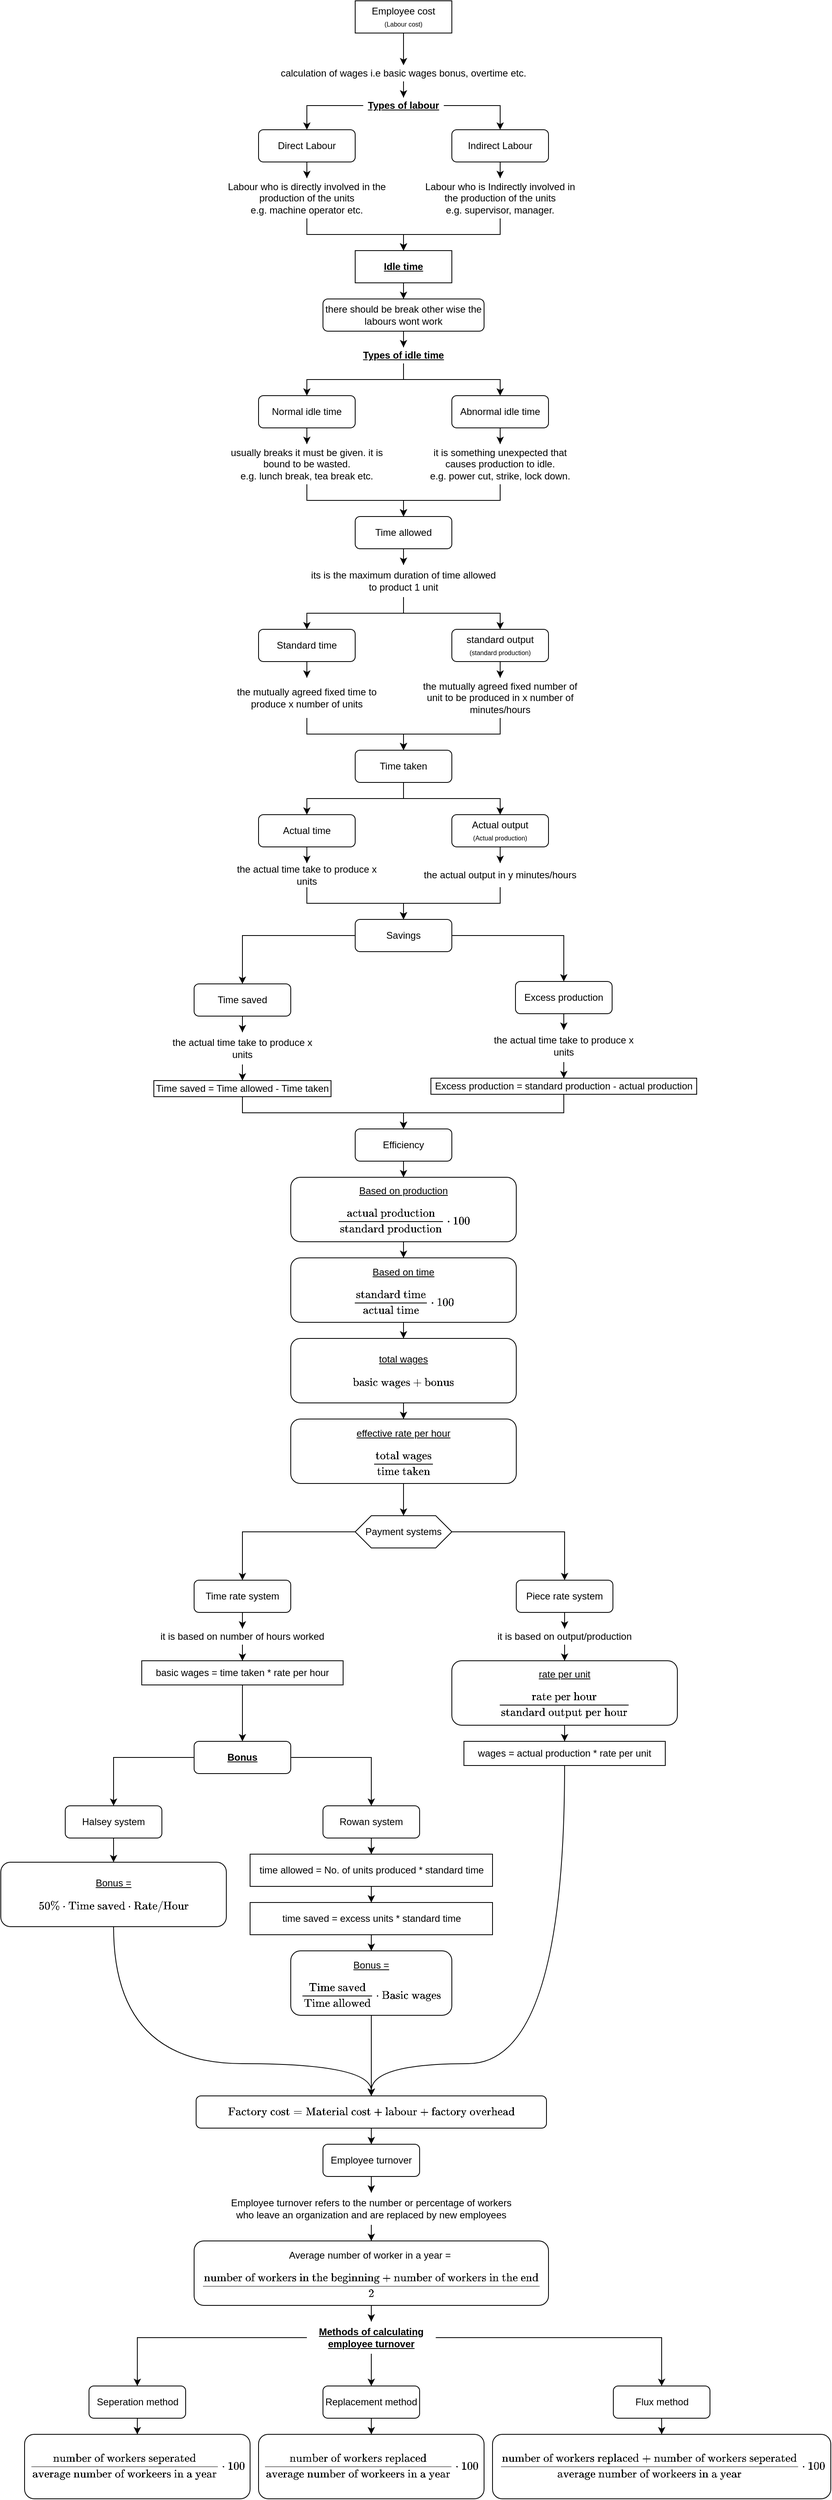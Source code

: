 <mxfile version="14.4.8" type="github">
  <diagram id="CyPvhByOn69fHsdpHqbr" name="Page-1">
    <mxGraphModel dx="2106" dy="627" grid="1" gridSize="10" guides="1" tooltips="1" connect="1" arrows="1" fold="1" page="1" pageScale="1" pageWidth="850" pageHeight="1100" math="1" shadow="0">
      <root>
        <mxCell id="0" />
        <mxCell id="1" parent="0" />
        <mxCell id="h90uzLbG_IrZYUISlAX0-3" style="edgeStyle=orthogonalEdgeStyle;rounded=0;orthogonalLoop=1;jettySize=auto;html=1;" parent="1" source="h90uzLbG_IrZYUISlAX0-1" target="h90uzLbG_IrZYUISlAX0-2" edge="1">
          <mxGeometry relative="1" as="geometry" />
        </mxCell>
        <mxCell id="h90uzLbG_IrZYUISlAX0-1" value="&lt;div&gt;Employee cost&lt;/div&gt;&lt;font style=&quot;font-size: 8px&quot;&gt;(Labour cost)&lt;/font&gt;" style="rounded=0;whiteSpace=wrap;html=1;" parent="1" vertex="1">
          <mxGeometry x="360" width="120" height="40" as="geometry" />
        </mxCell>
        <mxCell id="h90uzLbG_IrZYUISlAX0-8" style="edgeStyle=orthogonalEdgeStyle;rounded=0;orthogonalLoop=1;jettySize=auto;html=1;" parent="1" source="h90uzLbG_IrZYUISlAX0-2" target="h90uzLbG_IrZYUISlAX0-5" edge="1">
          <mxGeometry relative="1" as="geometry" />
        </mxCell>
        <mxCell id="h90uzLbG_IrZYUISlAX0-2" value="calculation of wages i.e basic wages bonus, overtime etc." style="text;html=1;strokeColor=none;fillColor=none;align=center;verticalAlign=middle;whiteSpace=wrap;rounded=0;" parent="1" vertex="1">
          <mxGeometry x="240" y="80" width="360" height="20" as="geometry" />
        </mxCell>
        <mxCell id="h90uzLbG_IrZYUISlAX0-11" style="edgeStyle=orthogonalEdgeStyle;rounded=0;orthogonalLoop=1;jettySize=auto;html=1;" parent="1" source="h90uzLbG_IrZYUISlAX0-5" target="h90uzLbG_IrZYUISlAX0-9" edge="1">
          <mxGeometry relative="1" as="geometry" />
        </mxCell>
        <mxCell id="h90uzLbG_IrZYUISlAX0-12" style="edgeStyle=orthogonalEdgeStyle;rounded=0;orthogonalLoop=1;jettySize=auto;html=1;" parent="1" source="h90uzLbG_IrZYUISlAX0-5" target="h90uzLbG_IrZYUISlAX0-10" edge="1">
          <mxGeometry relative="1" as="geometry" />
        </mxCell>
        <mxCell id="h90uzLbG_IrZYUISlAX0-5" value="&lt;u&gt;&lt;b&gt;Types of labour&lt;/b&gt;&lt;/u&gt;" style="text;html=1;strokeColor=none;fillColor=none;align=center;verticalAlign=middle;whiteSpace=wrap;rounded=0;" parent="1" vertex="1">
          <mxGeometry x="370" y="120" width="100" height="20" as="geometry" />
        </mxCell>
        <mxCell id="h90uzLbG_IrZYUISlAX0-15" style="edgeStyle=orthogonalEdgeStyle;rounded=0;orthogonalLoop=1;jettySize=auto;html=1;" parent="1" source="h90uzLbG_IrZYUISlAX0-9" target="h90uzLbG_IrZYUISlAX0-13" edge="1">
          <mxGeometry relative="1" as="geometry">
            <mxPoint x="300" y="220" as="targetPoint" />
          </mxGeometry>
        </mxCell>
        <mxCell id="h90uzLbG_IrZYUISlAX0-9" value="Direct Labour" style="rounded=1;whiteSpace=wrap;html=1;" parent="1" vertex="1">
          <mxGeometry x="240" y="160" width="120" height="40" as="geometry" />
        </mxCell>
        <mxCell id="h90uzLbG_IrZYUISlAX0-16" style="edgeStyle=orthogonalEdgeStyle;rounded=0;orthogonalLoop=1;jettySize=auto;html=1;" parent="1" source="h90uzLbG_IrZYUISlAX0-10" target="h90uzLbG_IrZYUISlAX0-14" edge="1">
          <mxGeometry relative="1" as="geometry" />
        </mxCell>
        <mxCell id="h90uzLbG_IrZYUISlAX0-10" value="Indirect Labour" style="rounded=1;whiteSpace=wrap;html=1;" parent="1" vertex="1">
          <mxGeometry x="480" y="160" width="120" height="40" as="geometry" />
        </mxCell>
        <mxCell id="h90uzLbG_IrZYUISlAX0-65" style="edgeStyle=orthogonalEdgeStyle;rounded=0;orthogonalLoop=1;jettySize=auto;html=1;" parent="1" source="h90uzLbG_IrZYUISlAX0-13" target="h90uzLbG_IrZYUISlAX0-17" edge="1">
          <mxGeometry relative="1" as="geometry" />
        </mxCell>
        <mxCell id="h90uzLbG_IrZYUISlAX0-13" value="&lt;div&gt;Labour who is directly involved in the production of the units&lt;/div&gt;e.g. machine operator etc." style="text;html=1;strokeColor=none;fillColor=none;align=center;verticalAlign=middle;whiteSpace=wrap;rounded=0;" parent="1" vertex="1">
          <mxGeometry x="200" y="220" width="200" height="50" as="geometry" />
        </mxCell>
        <mxCell id="h90uzLbG_IrZYUISlAX0-64" style="edgeStyle=orthogonalEdgeStyle;rounded=0;orthogonalLoop=1;jettySize=auto;html=1;" parent="1" source="h90uzLbG_IrZYUISlAX0-14" target="h90uzLbG_IrZYUISlAX0-17" edge="1">
          <mxGeometry relative="1" as="geometry" />
        </mxCell>
        <mxCell id="h90uzLbG_IrZYUISlAX0-14" value="Labour who is Indirectly involved in the production of the units&lt;br&gt;e.g. supervisor, manager." style="text;html=1;strokeColor=none;fillColor=none;align=center;verticalAlign=middle;whiteSpace=wrap;rounded=0;" parent="1" vertex="1">
          <mxGeometry x="440" y="220" width="200" height="50" as="geometry" />
        </mxCell>
        <mxCell id="h90uzLbG_IrZYUISlAX0-22" style="edgeStyle=orthogonalEdgeStyle;rounded=0;orthogonalLoop=1;jettySize=auto;html=1;" parent="1" source="h90uzLbG_IrZYUISlAX0-17" target="h90uzLbG_IrZYUISlAX0-21" edge="1">
          <mxGeometry relative="1" as="geometry" />
        </mxCell>
        <mxCell id="h90uzLbG_IrZYUISlAX0-17" value="&lt;u&gt;&lt;b&gt;Idle time&lt;br&gt;&lt;/b&gt;&lt;/u&gt;" style="rounded=0;whiteSpace=wrap;html=1;fontFamily=Helvetica;fontSize=12;fontColor=#000000;align=center;gradientColor=none;" parent="1" vertex="1">
          <mxGeometry x="360" y="310" width="120" height="40" as="geometry" />
        </mxCell>
        <mxCell id="h90uzLbG_IrZYUISlAX0-24" style="edgeStyle=orthogonalEdgeStyle;rounded=0;orthogonalLoop=1;jettySize=auto;html=1;" parent="1" source="h90uzLbG_IrZYUISlAX0-21" target="h90uzLbG_IrZYUISlAX0-23" edge="1">
          <mxGeometry relative="1" as="geometry" />
        </mxCell>
        <mxCell id="h90uzLbG_IrZYUISlAX0-21" value="there should be break other wise the labours wont work" style="rounded=1;whiteSpace=wrap;html=1;" parent="1" vertex="1">
          <mxGeometry x="320" y="370" width="200" height="40" as="geometry" />
        </mxCell>
        <mxCell id="h90uzLbG_IrZYUISlAX0-27" style="edgeStyle=orthogonalEdgeStyle;rounded=0;orthogonalLoop=1;jettySize=auto;html=1;" parent="1" source="h90uzLbG_IrZYUISlAX0-23" target="h90uzLbG_IrZYUISlAX0-25" edge="1">
          <mxGeometry relative="1" as="geometry" />
        </mxCell>
        <mxCell id="h90uzLbG_IrZYUISlAX0-28" style="edgeStyle=orthogonalEdgeStyle;rounded=0;orthogonalLoop=1;jettySize=auto;html=1;" parent="1" source="h90uzLbG_IrZYUISlAX0-23" target="h90uzLbG_IrZYUISlAX0-26" edge="1">
          <mxGeometry relative="1" as="geometry" />
        </mxCell>
        <mxCell id="h90uzLbG_IrZYUISlAX0-23" value="&lt;u&gt;&lt;b&gt;Types of idle time&lt;br&gt;&lt;/b&gt;&lt;/u&gt;" style="text;html=1;strokeColor=none;fillColor=none;align=center;verticalAlign=middle;whiteSpace=wrap;rounded=0;" parent="1" vertex="1">
          <mxGeometry x="360" y="430" width="120" height="20" as="geometry" />
        </mxCell>
        <mxCell id="h90uzLbG_IrZYUISlAX0-30" style="edgeStyle=orthogonalEdgeStyle;rounded=0;orthogonalLoop=1;jettySize=auto;html=1;" parent="1" source="h90uzLbG_IrZYUISlAX0-25" target="h90uzLbG_IrZYUISlAX0-29" edge="1">
          <mxGeometry relative="1" as="geometry" />
        </mxCell>
        <mxCell id="h90uzLbG_IrZYUISlAX0-25" value="Normal idle time" style="rounded=1;whiteSpace=wrap;html=1;" parent="1" vertex="1">
          <mxGeometry x="240" y="490" width="120" height="40" as="geometry" />
        </mxCell>
        <mxCell id="h90uzLbG_IrZYUISlAX0-32" style="edgeStyle=orthogonalEdgeStyle;rounded=0;orthogonalLoop=1;jettySize=auto;html=1;" parent="1" source="h90uzLbG_IrZYUISlAX0-26" target="h90uzLbG_IrZYUISlAX0-31" edge="1">
          <mxGeometry relative="1" as="geometry" />
        </mxCell>
        <mxCell id="h90uzLbG_IrZYUISlAX0-26" value="Abnormal idle time" style="rounded=1;whiteSpace=wrap;html=1;" parent="1" vertex="1">
          <mxGeometry x="480" y="490" width="120" height="40" as="geometry" />
        </mxCell>
        <mxCell id="h90uzLbG_IrZYUISlAX0-35" style="edgeStyle=orthogonalEdgeStyle;rounded=0;orthogonalLoop=1;jettySize=auto;html=1;" parent="1" source="h90uzLbG_IrZYUISlAX0-29" target="h90uzLbG_IrZYUISlAX0-33" edge="1">
          <mxGeometry relative="1" as="geometry" />
        </mxCell>
        <mxCell id="h90uzLbG_IrZYUISlAX0-29" value="&lt;div&gt;usually breaks it must be given. it is bound to be wasted.&lt;/div&gt;&lt;div&gt;e.g. lunch break, tea break etc.&lt;br&gt;&lt;/div&gt;" style="text;html=1;strokeColor=none;fillColor=none;align=center;verticalAlign=middle;whiteSpace=wrap;rounded=0;" parent="1" vertex="1">
          <mxGeometry x="200" y="550" width="200" height="50" as="geometry" />
        </mxCell>
        <mxCell id="h90uzLbG_IrZYUISlAX0-34" style="edgeStyle=orthogonalEdgeStyle;rounded=0;orthogonalLoop=1;jettySize=auto;html=1;" parent="1" source="h90uzLbG_IrZYUISlAX0-31" target="h90uzLbG_IrZYUISlAX0-33" edge="1">
          <mxGeometry relative="1" as="geometry" />
        </mxCell>
        <mxCell id="h90uzLbG_IrZYUISlAX0-31" value="&lt;div&gt;it is something unexpected that causes production to idle.&lt;/div&gt;&lt;div&gt;e.g. power cut, strike, lock down.&lt;br&gt;&lt;/div&gt;" style="text;html=1;strokeColor=none;fillColor=none;align=center;verticalAlign=middle;whiteSpace=wrap;rounded=0;" parent="1" vertex="1">
          <mxGeometry x="440" y="550" width="200" height="50" as="geometry" />
        </mxCell>
        <mxCell id="h90uzLbG_IrZYUISlAX0-40" style="edgeStyle=orthogonalEdgeStyle;rounded=0;orthogonalLoop=1;jettySize=auto;html=1;" parent="1" source="h90uzLbG_IrZYUISlAX0-33" target="h90uzLbG_IrZYUISlAX0-37" edge="1">
          <mxGeometry relative="1" as="geometry" />
        </mxCell>
        <mxCell id="h90uzLbG_IrZYUISlAX0-33" value="Time allowed" style="rounded=1;whiteSpace=wrap;html=1;" parent="1" vertex="1">
          <mxGeometry x="360" y="640" width="120" height="40" as="geometry" />
        </mxCell>
        <mxCell id="h90uzLbG_IrZYUISlAX0-44" style="edgeStyle=orthogonalEdgeStyle;rounded=0;orthogonalLoop=1;jettySize=auto;html=1;" parent="1" source="h90uzLbG_IrZYUISlAX0-37" target="h90uzLbG_IrZYUISlAX0-42" edge="1">
          <mxGeometry relative="1" as="geometry" />
        </mxCell>
        <mxCell id="h90uzLbG_IrZYUISlAX0-45" style="edgeStyle=orthogonalEdgeStyle;rounded=0;orthogonalLoop=1;jettySize=auto;html=1;" parent="1" source="h90uzLbG_IrZYUISlAX0-37" target="h90uzLbG_IrZYUISlAX0-43" edge="1">
          <mxGeometry relative="1" as="geometry" />
        </mxCell>
        <mxCell id="h90uzLbG_IrZYUISlAX0-37" value="its is the maximum duration of time allowed to product 1 unit" style="text;html=1;strokeColor=none;fillColor=none;align=center;verticalAlign=middle;whiteSpace=wrap;rounded=0;" parent="1" vertex="1">
          <mxGeometry x="300" y="700" width="240" height="40" as="geometry" />
        </mxCell>
        <mxCell id="h90uzLbG_IrZYUISlAX0-47" style="edgeStyle=orthogonalEdgeStyle;rounded=0;orthogonalLoop=1;jettySize=auto;html=1;" parent="1" source="h90uzLbG_IrZYUISlAX0-42" target="h90uzLbG_IrZYUISlAX0-46" edge="1">
          <mxGeometry relative="1" as="geometry" />
        </mxCell>
        <mxCell id="h90uzLbG_IrZYUISlAX0-42" value="Standard time" style="rounded=1;whiteSpace=wrap;html=1;" parent="1" vertex="1">
          <mxGeometry x="240" y="780" width="120" height="40" as="geometry" />
        </mxCell>
        <mxCell id="h90uzLbG_IrZYUISlAX0-49" style="edgeStyle=orthogonalEdgeStyle;rounded=0;orthogonalLoop=1;jettySize=auto;html=1;" parent="1" source="h90uzLbG_IrZYUISlAX0-43" target="h90uzLbG_IrZYUISlAX0-48" edge="1">
          <mxGeometry relative="1" as="geometry" />
        </mxCell>
        <mxCell id="h90uzLbG_IrZYUISlAX0-43" value="&lt;div&gt;standard output&lt;/div&gt;&lt;font style=&quot;font-size: 8px&quot;&gt;(standard production)&lt;/font&gt;" style="rounded=1;whiteSpace=wrap;html=1;" parent="1" vertex="1">
          <mxGeometry x="480" y="780" width="120" height="40" as="geometry" />
        </mxCell>
        <mxCell id="h90uzLbG_IrZYUISlAX0-52" style="edgeStyle=orthogonalEdgeStyle;rounded=0;orthogonalLoop=1;jettySize=auto;html=1;" parent="1" source="h90uzLbG_IrZYUISlAX0-46" target="h90uzLbG_IrZYUISlAX0-50" edge="1">
          <mxGeometry relative="1" as="geometry" />
        </mxCell>
        <mxCell id="h90uzLbG_IrZYUISlAX0-46" value="the mutually agreed fixed time to produce x number of units" style="text;html=1;strokeColor=none;fillColor=none;align=center;verticalAlign=middle;whiteSpace=wrap;rounded=0;" parent="1" vertex="1">
          <mxGeometry x="200" y="840" width="200" height="50" as="geometry" />
        </mxCell>
        <mxCell id="h90uzLbG_IrZYUISlAX0-51" style="edgeStyle=orthogonalEdgeStyle;rounded=0;orthogonalLoop=1;jettySize=auto;html=1;" parent="1" source="h90uzLbG_IrZYUISlAX0-48" target="h90uzLbG_IrZYUISlAX0-50" edge="1">
          <mxGeometry relative="1" as="geometry" />
        </mxCell>
        <mxCell id="h90uzLbG_IrZYUISlAX0-48" value="the mutually agreed fixed number of unit to be produced in x number of minutes/hours" style="text;html=1;strokeColor=none;fillColor=none;align=center;verticalAlign=middle;whiteSpace=wrap;rounded=0;" parent="1" vertex="1">
          <mxGeometry x="440" y="840" width="200" height="50" as="geometry" />
        </mxCell>
        <mxCell id="h90uzLbG_IrZYUISlAX0-56" style="edgeStyle=orthogonalEdgeStyle;rounded=0;orthogonalLoop=1;jettySize=auto;html=1;" parent="1" source="h90uzLbG_IrZYUISlAX0-50" target="h90uzLbG_IrZYUISlAX0-53" edge="1">
          <mxGeometry relative="1" as="geometry" />
        </mxCell>
        <mxCell id="h90uzLbG_IrZYUISlAX0-57" style="edgeStyle=orthogonalEdgeStyle;rounded=0;orthogonalLoop=1;jettySize=auto;html=1;" parent="1" source="h90uzLbG_IrZYUISlAX0-50" target="h90uzLbG_IrZYUISlAX0-54" edge="1">
          <mxGeometry relative="1" as="geometry" />
        </mxCell>
        <mxCell id="h90uzLbG_IrZYUISlAX0-50" value="Time taken" style="rounded=1;whiteSpace=wrap;html=1;" parent="1" vertex="1">
          <mxGeometry x="360" y="930" width="120" height="40" as="geometry" />
        </mxCell>
        <mxCell id="h90uzLbG_IrZYUISlAX0-61" style="edgeStyle=orthogonalEdgeStyle;rounded=0;orthogonalLoop=1;jettySize=auto;html=1;" parent="1" source="h90uzLbG_IrZYUISlAX0-53" target="h90uzLbG_IrZYUISlAX0-60" edge="1">
          <mxGeometry relative="1" as="geometry" />
        </mxCell>
        <mxCell id="h90uzLbG_IrZYUISlAX0-53" value="Actual time" style="rounded=1;whiteSpace=wrap;html=1;" parent="1" vertex="1">
          <mxGeometry x="240" y="1010" width="120" height="40" as="geometry" />
        </mxCell>
        <mxCell id="h90uzLbG_IrZYUISlAX0-63" style="edgeStyle=orthogonalEdgeStyle;rounded=0;orthogonalLoop=1;jettySize=auto;html=1;" parent="1" source="h90uzLbG_IrZYUISlAX0-54" target="h90uzLbG_IrZYUISlAX0-62" edge="1">
          <mxGeometry relative="1" as="geometry" />
        </mxCell>
        <mxCell id="h90uzLbG_IrZYUISlAX0-54" value="&lt;div&gt;Actual output&lt;/div&gt;&lt;font style=&quot;font-size: 8px&quot;&gt;(Actual production)&lt;/font&gt;" style="rounded=1;whiteSpace=wrap;html=1;" parent="1" vertex="1">
          <mxGeometry x="480" y="1010" width="120" height="40" as="geometry" />
        </mxCell>
        <mxCell id="h90uzLbG_IrZYUISlAX0-68" style="edgeStyle=orthogonalEdgeStyle;rounded=0;orthogonalLoop=1;jettySize=auto;html=1;" parent="1" source="h90uzLbG_IrZYUISlAX0-60" target="h90uzLbG_IrZYUISlAX0-66" edge="1">
          <mxGeometry relative="1" as="geometry" />
        </mxCell>
        <mxCell id="h90uzLbG_IrZYUISlAX0-60" value="the actual time take to produce x units" style="text;html=1;strokeColor=none;fillColor=none;align=center;verticalAlign=middle;whiteSpace=wrap;rounded=0;" parent="1" vertex="1">
          <mxGeometry x="200" y="1070" width="200" height="30" as="geometry" />
        </mxCell>
        <mxCell id="h90uzLbG_IrZYUISlAX0-67" style="edgeStyle=orthogonalEdgeStyle;rounded=0;orthogonalLoop=1;jettySize=auto;html=1;" parent="1" source="h90uzLbG_IrZYUISlAX0-62" target="h90uzLbG_IrZYUISlAX0-66" edge="1">
          <mxGeometry relative="1" as="geometry" />
        </mxCell>
        <mxCell id="h90uzLbG_IrZYUISlAX0-62" value="the actual output in y minutes/hours" style="text;html=1;strokeColor=none;fillColor=none;align=center;verticalAlign=middle;whiteSpace=wrap;rounded=0;" parent="1" vertex="1">
          <mxGeometry x="440" y="1070" width="200" height="30" as="geometry" />
        </mxCell>
        <mxCell id="h90uzLbG_IrZYUISlAX0-71" style="edgeStyle=orthogonalEdgeStyle;rounded=0;orthogonalLoop=1;jettySize=auto;html=1;" parent="1" source="h90uzLbG_IrZYUISlAX0-66" target="h90uzLbG_IrZYUISlAX0-69" edge="1">
          <mxGeometry relative="1" as="geometry" />
        </mxCell>
        <mxCell id="h90uzLbG_IrZYUISlAX0-72" style="edgeStyle=orthogonalEdgeStyle;rounded=0;orthogonalLoop=1;jettySize=auto;html=1;" parent="1" source="h90uzLbG_IrZYUISlAX0-66" target="h90uzLbG_IrZYUISlAX0-70" edge="1">
          <mxGeometry relative="1" as="geometry" />
        </mxCell>
        <mxCell id="h90uzLbG_IrZYUISlAX0-66" value="Savings" style="rounded=1;whiteSpace=wrap;html=1;" parent="1" vertex="1">
          <mxGeometry x="360" y="1140" width="120" height="40" as="geometry" />
        </mxCell>
        <mxCell id="h90uzLbG_IrZYUISlAX0-74" style="edgeStyle=orthogonalEdgeStyle;rounded=0;orthogonalLoop=1;jettySize=auto;html=1;" parent="1" source="h90uzLbG_IrZYUISlAX0-69" target="h90uzLbG_IrZYUISlAX0-73" edge="1">
          <mxGeometry relative="1" as="geometry" />
        </mxCell>
        <mxCell id="h90uzLbG_IrZYUISlAX0-69" value="Time saved" style="rounded=1;whiteSpace=wrap;html=1;" parent="1" vertex="1">
          <mxGeometry x="160" y="1220" width="120" height="40" as="geometry" />
        </mxCell>
        <mxCell id="h90uzLbG_IrZYUISlAX0-76" style="edgeStyle=orthogonalEdgeStyle;rounded=0;orthogonalLoop=1;jettySize=auto;html=1;" parent="1" source="h90uzLbG_IrZYUISlAX0-70" target="h90uzLbG_IrZYUISlAX0-75" edge="1">
          <mxGeometry relative="1" as="geometry" />
        </mxCell>
        <mxCell id="h90uzLbG_IrZYUISlAX0-70" value="Excess production" style="rounded=1;whiteSpace=wrap;html=1;" parent="1" vertex="1">
          <mxGeometry x="559" y="1217" width="120" height="40" as="geometry" />
        </mxCell>
        <mxCell id="h90uzLbG_IrZYUISlAX0-82" style="edgeStyle=orthogonalEdgeStyle;rounded=0;orthogonalLoop=1;jettySize=auto;html=1;entryX=0.5;entryY=0;entryDx=0;entryDy=0;" parent="1" source="h90uzLbG_IrZYUISlAX0-73" target="h90uzLbG_IrZYUISlAX0-80" edge="1">
          <mxGeometry relative="1" as="geometry" />
        </mxCell>
        <mxCell id="h90uzLbG_IrZYUISlAX0-73" value="the actual time take to produce x units" style="text;html=1;strokeColor=none;fillColor=none;align=center;verticalAlign=middle;whiteSpace=wrap;rounded=0;" parent="1" vertex="1">
          <mxGeometry x="120" y="1280" width="200" height="40" as="geometry" />
        </mxCell>
        <mxCell id="h90uzLbG_IrZYUISlAX0-84" style="edgeStyle=orthogonalEdgeStyle;rounded=0;orthogonalLoop=1;jettySize=auto;html=1;" parent="1" source="h90uzLbG_IrZYUISlAX0-75" target="h90uzLbG_IrZYUISlAX0-83" edge="1">
          <mxGeometry relative="1" as="geometry" />
        </mxCell>
        <mxCell id="h90uzLbG_IrZYUISlAX0-75" value="the actual time take to produce x units" style="text;html=1;strokeColor=none;fillColor=none;align=center;verticalAlign=middle;whiteSpace=wrap;rounded=0;" parent="1" vertex="1">
          <mxGeometry x="519" y="1277" width="200" height="40" as="geometry" />
        </mxCell>
        <mxCell id="h90uzLbG_IrZYUISlAX0-87" style="edgeStyle=orthogonalEdgeStyle;rounded=0;orthogonalLoop=1;jettySize=auto;html=1;" parent="1" source="h90uzLbG_IrZYUISlAX0-80" target="h90uzLbG_IrZYUISlAX0-85" edge="1">
          <mxGeometry relative="1" as="geometry">
            <Array as="points">
              <mxPoint x="220" y="1380" />
              <mxPoint x="420" y="1380" />
            </Array>
          </mxGeometry>
        </mxCell>
        <mxCell id="h90uzLbG_IrZYUISlAX0-80" value="Time saved = Time allowed - Time taken" style="rounded=0;whiteSpace=wrap;html=1;" parent="1" vertex="1">
          <mxGeometry x="110" y="1340" width="220" height="20" as="geometry" />
        </mxCell>
        <mxCell id="h90uzLbG_IrZYUISlAX0-86" style="edgeStyle=orthogonalEdgeStyle;rounded=0;orthogonalLoop=1;jettySize=auto;html=1;" parent="1" source="h90uzLbG_IrZYUISlAX0-83" target="h90uzLbG_IrZYUISlAX0-85" edge="1">
          <mxGeometry relative="1" as="geometry">
            <Array as="points">
              <mxPoint x="619" y="1380" />
              <mxPoint x="420" y="1380" />
            </Array>
          </mxGeometry>
        </mxCell>
        <mxCell id="h90uzLbG_IrZYUISlAX0-83" value="Excess production = standard production - actual production" style="rounded=0;whiteSpace=wrap;html=1;" parent="1" vertex="1">
          <mxGeometry x="454" y="1337" width="330" height="20" as="geometry" />
        </mxCell>
        <mxCell id="h90uzLbG_IrZYUISlAX0-90" style="edgeStyle=orthogonalEdgeStyle;rounded=0;orthogonalLoop=1;jettySize=auto;html=1;" parent="1" source="h90uzLbG_IrZYUISlAX0-85" target="h90uzLbG_IrZYUISlAX0-88" edge="1">
          <mxGeometry relative="1" as="geometry" />
        </mxCell>
        <mxCell id="h90uzLbG_IrZYUISlAX0-85" value="Efficiency" style="rounded=1;whiteSpace=wrap;html=1;" parent="1" vertex="1">
          <mxGeometry x="360" y="1400" width="120" height="40" as="geometry" />
        </mxCell>
        <mxCell id="h90uzLbG_IrZYUISlAX0-91" style="edgeStyle=orthogonalEdgeStyle;rounded=0;orthogonalLoop=1;jettySize=auto;html=1;" parent="1" source="h90uzLbG_IrZYUISlAX0-88" target="h90uzLbG_IrZYUISlAX0-89" edge="1">
          <mxGeometry relative="1" as="geometry" />
        </mxCell>
        <mxCell id="h90uzLbG_IrZYUISlAX0-88" value="&lt;div&gt;&lt;u&gt;Based on production&lt;/u&gt;&lt;/div&gt;&lt;div&gt;&lt;u&gt;&lt;br&gt;&lt;/u&gt;&lt;/div&gt;&lt;div&gt;`\text{actual production}/\text{standard production}*100`&lt;br&gt;&lt;/div&gt;" style="rounded=1;whiteSpace=wrap;html=1;" parent="1" vertex="1">
          <mxGeometry x="280" y="1460" width="280" height="80" as="geometry" />
        </mxCell>
        <mxCell id="h90uzLbG_IrZYUISlAX0-97" style="edgeStyle=orthogonalEdgeStyle;rounded=0;orthogonalLoop=1;jettySize=auto;html=1;" parent="1" source="h90uzLbG_IrZYUISlAX0-89" target="h90uzLbG_IrZYUISlAX0-92" edge="1">
          <mxGeometry relative="1" as="geometry" />
        </mxCell>
        <mxCell id="h90uzLbG_IrZYUISlAX0-89" value="&lt;div&gt;&lt;u&gt;Based on time&lt;br&gt;&lt;/u&gt;&lt;/div&gt;&lt;div&gt;&lt;u&gt;&lt;br&gt;&lt;/u&gt;&lt;/div&gt;&lt;div&gt;`\text{standard time}/\text{actual time}*100`&lt;br&gt;&lt;/div&gt;" style="rounded=1;whiteSpace=wrap;html=1;" parent="1" vertex="1">
          <mxGeometry x="280" y="1560" width="280" height="80" as="geometry" />
        </mxCell>
        <mxCell id="h90uzLbG_IrZYUISlAX0-94" style="edgeStyle=orthogonalEdgeStyle;rounded=0;orthogonalLoop=1;jettySize=auto;html=1;" parent="1" source="h90uzLbG_IrZYUISlAX0-92" target="h90uzLbG_IrZYUISlAX0-93" edge="1">
          <mxGeometry relative="1" as="geometry" />
        </mxCell>
        <mxCell id="h90uzLbG_IrZYUISlAX0-92" value="&lt;div&gt;&lt;u&gt;total wages&lt;br&gt;&lt;/u&gt;&lt;/div&gt;&lt;div&gt;&lt;u&gt;&lt;br&gt;&lt;/u&gt;&lt;/div&gt;&lt;div&gt;`\text{basic wages}+\text{bonus}`&lt;br&gt;&lt;/div&gt;" style="rounded=1;whiteSpace=wrap;html=1;" parent="1" vertex="1">
          <mxGeometry x="280" y="1660" width="280" height="80" as="geometry" />
        </mxCell>
        <mxCell id="h90uzLbG_IrZYUISlAX0-96" style="edgeStyle=orthogonalEdgeStyle;rounded=0;orthogonalLoop=1;jettySize=auto;html=1;" parent="1" source="h90uzLbG_IrZYUISlAX0-93" target="h90uzLbG_IrZYUISlAX0-95" edge="1">
          <mxGeometry relative="1" as="geometry" />
        </mxCell>
        <mxCell id="h90uzLbG_IrZYUISlAX0-93" value="&lt;div&gt;&lt;u&gt;effective rate per hour&lt;br&gt;&lt;/u&gt;&lt;/div&gt;&lt;div&gt;&lt;u&gt;&lt;br&gt;&lt;/u&gt;&lt;/div&gt;&lt;div&gt;`\text{total wages}/\text{time taken}`&lt;br&gt;&lt;/div&gt;" style="rounded=1;whiteSpace=wrap;html=1;" parent="1" vertex="1">
          <mxGeometry x="280" y="1760" width="280" height="80" as="geometry" />
        </mxCell>
        <mxCell id="h90uzLbG_IrZYUISlAX0-100" style="edgeStyle=orthogonalEdgeStyle;rounded=0;orthogonalLoop=1;jettySize=auto;html=1;" parent="1" source="h90uzLbG_IrZYUISlAX0-95" target="h90uzLbG_IrZYUISlAX0-98" edge="1">
          <mxGeometry relative="1" as="geometry" />
        </mxCell>
        <mxCell id="h90uzLbG_IrZYUISlAX0-101" style="edgeStyle=orthogonalEdgeStyle;rounded=0;orthogonalLoop=1;jettySize=auto;html=1;" parent="1" source="h90uzLbG_IrZYUISlAX0-95" target="h90uzLbG_IrZYUISlAX0-99" edge="1">
          <mxGeometry relative="1" as="geometry" />
        </mxCell>
        <mxCell id="h90uzLbG_IrZYUISlAX0-95" value="Payment systems" style="shape=hexagon;perimeter=hexagonPerimeter2;whiteSpace=wrap;html=1;fixedSize=1;" parent="1" vertex="1">
          <mxGeometry x="360" y="1880" width="120" height="40" as="geometry" />
        </mxCell>
        <mxCell id="h90uzLbG_IrZYUISlAX0-103" style="edgeStyle=orthogonalEdgeStyle;rounded=0;orthogonalLoop=1;jettySize=auto;html=1;" parent="1" source="h90uzLbG_IrZYUISlAX0-98" target="h90uzLbG_IrZYUISlAX0-102" edge="1">
          <mxGeometry relative="1" as="geometry" />
        </mxCell>
        <mxCell id="h90uzLbG_IrZYUISlAX0-98" value="Time rate system" style="rounded=1;whiteSpace=wrap;html=1;" parent="1" vertex="1">
          <mxGeometry x="160" y="1960" width="120" height="40" as="geometry" />
        </mxCell>
        <mxCell id="h90uzLbG_IrZYUISlAX0-105" style="edgeStyle=orthogonalEdgeStyle;rounded=0;orthogonalLoop=1;jettySize=auto;html=1;" parent="1" source="h90uzLbG_IrZYUISlAX0-99" target="h90uzLbG_IrZYUISlAX0-104" edge="1">
          <mxGeometry relative="1" as="geometry" />
        </mxCell>
        <mxCell id="h90uzLbG_IrZYUISlAX0-99" value="Piece rate system" style="rounded=1;whiteSpace=wrap;html=1;" parent="1" vertex="1">
          <mxGeometry x="560" y="1960" width="120" height="40" as="geometry" />
        </mxCell>
        <mxCell id="h90uzLbG_IrZYUISlAX0-107" style="edgeStyle=orthogonalEdgeStyle;rounded=0;orthogonalLoop=1;jettySize=auto;html=1;" parent="1" source="h90uzLbG_IrZYUISlAX0-102" target="h90uzLbG_IrZYUISlAX0-106" edge="1">
          <mxGeometry relative="1" as="geometry" />
        </mxCell>
        <mxCell id="h90uzLbG_IrZYUISlAX0-102" value="it is based on number of hours worked" style="text;html=1;strokeColor=none;fillColor=none;align=center;verticalAlign=middle;whiteSpace=wrap;rounded=0;" parent="1" vertex="1">
          <mxGeometry x="80" y="2020" width="280" height="20" as="geometry" />
        </mxCell>
        <mxCell id="h90uzLbG_IrZYUISlAX0-111" style="edgeStyle=orthogonalEdgeStyle;rounded=0;orthogonalLoop=1;jettySize=auto;html=1;" parent="1" source="h90uzLbG_IrZYUISlAX0-104" target="h90uzLbG_IrZYUISlAX0-110" edge="1">
          <mxGeometry relative="1" as="geometry" />
        </mxCell>
        <mxCell id="h90uzLbG_IrZYUISlAX0-104" value="it is based on output/production" style="text;html=1;strokeColor=none;fillColor=none;align=center;verticalAlign=middle;whiteSpace=wrap;rounded=0;" parent="1" vertex="1">
          <mxGeometry x="480" y="2020" width="280" height="20" as="geometry" />
        </mxCell>
        <mxCell id="h90uzLbG_IrZYUISlAX0-115" style="edgeStyle=orthogonalEdgeStyle;rounded=0;orthogonalLoop=1;jettySize=auto;html=1;entryX=0.5;entryY=0;entryDx=0;entryDy=0;" parent="1" source="h90uzLbG_IrZYUISlAX0-106" target="h90uzLbG_IrZYUISlAX0-114" edge="1">
          <mxGeometry relative="1" as="geometry" />
        </mxCell>
        <mxCell id="h90uzLbG_IrZYUISlAX0-106" value="basic wages = time taken * rate per hour" style="rounded=0;whiteSpace=wrap;html=1;" parent="1" vertex="1">
          <mxGeometry x="95" y="2060" width="250" height="30" as="geometry" />
        </mxCell>
        <mxCell id="h90uzLbG_IrZYUISlAX0-147" style="edgeStyle=orthogonalEdgeStyle;curved=1;rounded=0;orthogonalLoop=1;jettySize=auto;html=1;" parent="1" source="h90uzLbG_IrZYUISlAX0-108" target="h90uzLbG_IrZYUISlAX0-130" edge="1">
          <mxGeometry relative="1" as="geometry">
            <Array as="points">
              <mxPoint x="620" y="2560" />
              <mxPoint x="380" y="2560" />
            </Array>
          </mxGeometry>
        </mxCell>
        <mxCell id="h90uzLbG_IrZYUISlAX0-108" value="wages = actual production * rate per unit" style="rounded=0;whiteSpace=wrap;html=1;" parent="1" vertex="1">
          <mxGeometry x="495" y="2160" width="250" height="30" as="geometry" />
        </mxCell>
        <mxCell id="h90uzLbG_IrZYUISlAX0-113" style="edgeStyle=orthogonalEdgeStyle;rounded=0;orthogonalLoop=1;jettySize=auto;html=1;entryX=0.5;entryY=0;entryDx=0;entryDy=0;" parent="1" source="h90uzLbG_IrZYUISlAX0-110" target="h90uzLbG_IrZYUISlAX0-108" edge="1">
          <mxGeometry relative="1" as="geometry" />
        </mxCell>
        <mxCell id="h90uzLbG_IrZYUISlAX0-110" value="&lt;div&gt;&lt;u&gt;rate per unit&lt;br&gt;&lt;/u&gt;&lt;/div&gt;&lt;div&gt;&lt;u&gt;&lt;br&gt;&lt;/u&gt;&lt;/div&gt;&lt;div&gt;`\text{rate per hour}/\text{standard output per hour}`&lt;br&gt;&lt;/div&gt;" style="rounded=1;whiteSpace=wrap;html=1;" parent="1" vertex="1">
          <mxGeometry x="480" y="2060" width="280" height="80" as="geometry" />
        </mxCell>
        <mxCell id="h90uzLbG_IrZYUISlAX0-118" style="edgeStyle=orthogonalEdgeStyle;rounded=0;orthogonalLoop=1;jettySize=auto;html=1;" parent="1" source="h90uzLbG_IrZYUISlAX0-114" target="h90uzLbG_IrZYUISlAX0-117" edge="1">
          <mxGeometry relative="1" as="geometry" />
        </mxCell>
        <mxCell id="h90uzLbG_IrZYUISlAX0-119" style="edgeStyle=orthogonalEdgeStyle;rounded=0;orthogonalLoop=1;jettySize=auto;html=1;" parent="1" source="h90uzLbG_IrZYUISlAX0-114" target="h90uzLbG_IrZYUISlAX0-116" edge="1">
          <mxGeometry relative="1" as="geometry" />
        </mxCell>
        <mxCell id="h90uzLbG_IrZYUISlAX0-114" value="&lt;u&gt;&lt;b&gt;Bonus&lt;/b&gt;&lt;/u&gt;" style="rounded=1;whiteSpace=wrap;html=1;" parent="1" vertex="1">
          <mxGeometry x="160" y="2160" width="120" height="40" as="geometry" />
        </mxCell>
        <mxCell id="h90uzLbG_IrZYUISlAX0-123" style="edgeStyle=orthogonalEdgeStyle;rounded=0;orthogonalLoop=1;jettySize=auto;html=1;" parent="1" source="h90uzLbG_IrZYUISlAX0-116" target="h90uzLbG_IrZYUISlAX0-122" edge="1">
          <mxGeometry relative="1" as="geometry" />
        </mxCell>
        <mxCell id="h90uzLbG_IrZYUISlAX0-116" value="Halsey system" style="rounded=1;whiteSpace=wrap;html=1;" parent="1" vertex="1">
          <mxGeometry y="2240" width="120" height="40" as="geometry" />
        </mxCell>
        <mxCell id="h90uzLbG_IrZYUISlAX0-126" style="edgeStyle=orthogonalEdgeStyle;rounded=0;orthogonalLoop=1;jettySize=auto;html=1;" parent="1" source="h90uzLbG_IrZYUISlAX0-117" target="h90uzLbG_IrZYUISlAX0-125" edge="1">
          <mxGeometry relative="1" as="geometry" />
        </mxCell>
        <mxCell id="h90uzLbG_IrZYUISlAX0-117" value="Rowan system" style="rounded=1;whiteSpace=wrap;html=1;" parent="1" vertex="1">
          <mxGeometry x="320" y="2240" width="120" height="40" as="geometry" />
        </mxCell>
        <mxCell id="h90uzLbG_IrZYUISlAX0-148" style="edgeStyle=orthogonalEdgeStyle;curved=1;rounded=0;orthogonalLoop=1;jettySize=auto;html=1;entryX=0.5;entryY=0;entryDx=0;entryDy=0;" parent="1" source="h90uzLbG_IrZYUISlAX0-122" target="h90uzLbG_IrZYUISlAX0-130" edge="1">
          <mxGeometry relative="1" as="geometry">
            <Array as="points">
              <mxPoint x="60" y="2560" />
              <mxPoint x="380" y="2560" />
            </Array>
          </mxGeometry>
        </mxCell>
        <mxCell id="h90uzLbG_IrZYUISlAX0-122" value="&lt;div&gt;&lt;u&gt;Bonus =&lt;br&gt;&lt;/u&gt;&lt;/div&gt;&lt;div&gt;&lt;u&gt;&lt;br&gt;&lt;/u&gt;&lt;/div&gt;&lt;div&gt;`50%*\text{Time saved}*\text{Rate/Hour}`&lt;br&gt;&lt;/div&gt;" style="rounded=1;whiteSpace=wrap;html=1;" parent="1" vertex="1">
          <mxGeometry x="-80" y="2310" width="280" height="80" as="geometry" />
        </mxCell>
        <mxCell id="h90uzLbG_IrZYUISlAX0-142" style="edgeStyle=orthogonalEdgeStyle;curved=1;rounded=0;orthogonalLoop=1;jettySize=auto;html=1;" parent="1" source="h90uzLbG_IrZYUISlAX0-124" target="h90uzLbG_IrZYUISlAX0-130" edge="1">
          <mxGeometry relative="1" as="geometry" />
        </mxCell>
        <mxCell id="h90uzLbG_IrZYUISlAX0-124" value="&lt;div&gt;&lt;u&gt;Bonus =&lt;br&gt;&lt;/u&gt;&lt;/div&gt;&lt;div&gt;&lt;u&gt;&lt;br&gt;&lt;/u&gt;&lt;/div&gt;&lt;div&gt;`\text{Time saved}/\text{Time allowed}*\text{Basic wages}`&lt;br&gt;&lt;/div&gt;" style="rounded=1;whiteSpace=wrap;html=1;" parent="1" vertex="1">
          <mxGeometry x="280" y="2420" width="200" height="80" as="geometry" />
        </mxCell>
        <mxCell id="h90uzLbG_IrZYUISlAX0-128" style="edgeStyle=orthogonalEdgeStyle;rounded=0;orthogonalLoop=1;jettySize=auto;html=1;" parent="1" source="h90uzLbG_IrZYUISlAX0-125" target="h90uzLbG_IrZYUISlAX0-127" edge="1">
          <mxGeometry relative="1" as="geometry" />
        </mxCell>
        <mxCell id="h90uzLbG_IrZYUISlAX0-125" value="time allowed = No. of units produced * standard time" style="rounded=0;whiteSpace=wrap;html=1;" parent="1" vertex="1">
          <mxGeometry x="229.5" y="2300" width="301" height="40" as="geometry" />
        </mxCell>
        <mxCell id="h90uzLbG_IrZYUISlAX0-129" style="edgeStyle=orthogonalEdgeStyle;rounded=0;orthogonalLoop=1;jettySize=auto;html=1;" parent="1" source="h90uzLbG_IrZYUISlAX0-127" target="h90uzLbG_IrZYUISlAX0-124" edge="1">
          <mxGeometry relative="1" as="geometry" />
        </mxCell>
        <mxCell id="h90uzLbG_IrZYUISlAX0-127" value="time saved = excess units * standard time" style="rounded=0;whiteSpace=wrap;html=1;" parent="1" vertex="1">
          <mxGeometry x="229.5" y="2360" width="301" height="40" as="geometry" />
        </mxCell>
        <mxCell id="4Gh-3FB3gp2eRBAiM5g2-4" style="edgeStyle=orthogonalEdgeStyle;rounded=0;orthogonalLoop=1;jettySize=auto;html=1;" edge="1" parent="1" source="h90uzLbG_IrZYUISlAX0-130" target="4Gh-3FB3gp2eRBAiM5g2-1">
          <mxGeometry relative="1" as="geometry" />
        </mxCell>
        <mxCell id="h90uzLbG_IrZYUISlAX0-130" value="`\text{Factory cost} =\text{Material cost} + \text{labour} + \text{factory overhead}`" style="rounded=1;whiteSpace=wrap;html=1;" parent="1" vertex="1">
          <mxGeometry x="162.5" y="2600" width="435" height="40" as="geometry" />
        </mxCell>
        <mxCell id="4Gh-3FB3gp2eRBAiM5g2-3" style="edgeStyle=orthogonalEdgeStyle;rounded=0;orthogonalLoop=1;jettySize=auto;html=1;" edge="1" parent="1" source="4Gh-3FB3gp2eRBAiM5g2-1" target="4Gh-3FB3gp2eRBAiM5g2-2">
          <mxGeometry relative="1" as="geometry" />
        </mxCell>
        <mxCell id="4Gh-3FB3gp2eRBAiM5g2-1" value="Employee turnover" style="rounded=1;whiteSpace=wrap;html=1;" vertex="1" parent="1">
          <mxGeometry x="320" y="2660" width="120" height="40" as="geometry" />
        </mxCell>
        <mxCell id="4Gh-3FB3gp2eRBAiM5g2-6" style="edgeStyle=orthogonalEdgeStyle;rounded=0;orthogonalLoop=1;jettySize=auto;html=1;" edge="1" parent="1" source="4Gh-3FB3gp2eRBAiM5g2-2" target="4Gh-3FB3gp2eRBAiM5g2-5">
          <mxGeometry relative="1" as="geometry" />
        </mxCell>
        <mxCell id="4Gh-3FB3gp2eRBAiM5g2-2" value="Employee turnover refers to the number or percentage of workers who leave an organization and are replaced by new employees" style="text;html=1;strokeColor=none;fillColor=none;align=center;verticalAlign=middle;whiteSpace=wrap;rounded=0;" vertex="1" parent="1">
          <mxGeometry x="200" y="2720" width="360" height="40" as="geometry" />
        </mxCell>
        <mxCell id="4Gh-3FB3gp2eRBAiM5g2-8" style="edgeStyle=orthogonalEdgeStyle;rounded=0;orthogonalLoop=1;jettySize=auto;html=1;" edge="1" parent="1" source="4Gh-3FB3gp2eRBAiM5g2-5" target="4Gh-3FB3gp2eRBAiM5g2-7">
          <mxGeometry relative="1" as="geometry" />
        </mxCell>
        <mxCell id="4Gh-3FB3gp2eRBAiM5g2-5" value="Average number of worker in a year =&amp;nbsp;&lt;br&gt;&lt;br&gt;`(\text{number of workers in the beginning}+\text{number of workers in the end})/2`" style="rounded=1;whiteSpace=wrap;html=1;" vertex="1" parent="1">
          <mxGeometry x="160" y="2780" width="440" height="80" as="geometry" />
        </mxCell>
        <mxCell id="4Gh-3FB3gp2eRBAiM5g2-12" style="edgeStyle=orthogonalEdgeStyle;rounded=0;orthogonalLoop=1;jettySize=auto;html=1;" edge="1" parent="1" source="4Gh-3FB3gp2eRBAiM5g2-7" target="4Gh-3FB3gp2eRBAiM5g2-9">
          <mxGeometry relative="1" as="geometry" />
        </mxCell>
        <mxCell id="4Gh-3FB3gp2eRBAiM5g2-13" style="edgeStyle=orthogonalEdgeStyle;rounded=0;orthogonalLoop=1;jettySize=auto;html=1;" edge="1" parent="1" source="4Gh-3FB3gp2eRBAiM5g2-7" target="4Gh-3FB3gp2eRBAiM5g2-10">
          <mxGeometry relative="1" as="geometry" />
        </mxCell>
        <mxCell id="4Gh-3FB3gp2eRBAiM5g2-14" style="edgeStyle=orthogonalEdgeStyle;rounded=0;orthogonalLoop=1;jettySize=auto;html=1;" edge="1" parent="1" source="4Gh-3FB3gp2eRBAiM5g2-7" target="4Gh-3FB3gp2eRBAiM5g2-11">
          <mxGeometry relative="1" as="geometry" />
        </mxCell>
        <mxCell id="4Gh-3FB3gp2eRBAiM5g2-7" value="&lt;b&gt;&lt;u&gt;Methods of calculating employee turnover&lt;/u&gt;&lt;/b&gt;" style="text;html=1;strokeColor=none;fillColor=none;align=center;verticalAlign=middle;whiteSpace=wrap;rounded=0;" vertex="1" parent="1">
          <mxGeometry x="300" y="2880" width="160" height="40" as="geometry" />
        </mxCell>
        <mxCell id="4Gh-3FB3gp2eRBAiM5g2-16" style="edgeStyle=orthogonalEdgeStyle;rounded=0;orthogonalLoop=1;jettySize=auto;html=1;" edge="1" parent="1" source="4Gh-3FB3gp2eRBAiM5g2-9" target="4Gh-3FB3gp2eRBAiM5g2-15">
          <mxGeometry relative="1" as="geometry" />
        </mxCell>
        <mxCell id="4Gh-3FB3gp2eRBAiM5g2-9" value="Seperation method" style="rounded=1;whiteSpace=wrap;html=1;" vertex="1" parent="1">
          <mxGeometry x="29.5" y="2960" width="120" height="40" as="geometry" />
        </mxCell>
        <mxCell id="4Gh-3FB3gp2eRBAiM5g2-18" style="edgeStyle=orthogonalEdgeStyle;rounded=0;orthogonalLoop=1;jettySize=auto;html=1;" edge="1" parent="1" source="4Gh-3FB3gp2eRBAiM5g2-10" target="4Gh-3FB3gp2eRBAiM5g2-17">
          <mxGeometry relative="1" as="geometry" />
        </mxCell>
        <mxCell id="4Gh-3FB3gp2eRBAiM5g2-10" value="Replacement method" style="rounded=1;whiteSpace=wrap;html=1;" vertex="1" parent="1">
          <mxGeometry x="320" y="2960" width="120" height="40" as="geometry" />
        </mxCell>
        <mxCell id="4Gh-3FB3gp2eRBAiM5g2-20" style="edgeStyle=orthogonalEdgeStyle;rounded=0;orthogonalLoop=1;jettySize=auto;html=1;entryX=0.5;entryY=0;entryDx=0;entryDy=0;" edge="1" parent="1" source="4Gh-3FB3gp2eRBAiM5g2-11" target="4Gh-3FB3gp2eRBAiM5g2-19">
          <mxGeometry relative="1" as="geometry" />
        </mxCell>
        <mxCell id="4Gh-3FB3gp2eRBAiM5g2-11" value="Flux method" style="rounded=1;whiteSpace=wrap;html=1;" vertex="1" parent="1">
          <mxGeometry x="680.5" y="2960" width="120" height="40" as="geometry" />
        </mxCell>
        <mxCell id="4Gh-3FB3gp2eRBAiM5g2-15" value="`\text{number of workers seperated}/\text{average number of workeers in a year}*100`" style="rounded=1;whiteSpace=wrap;html=1;" vertex="1" parent="1">
          <mxGeometry x="-50.5" y="3020" width="280" height="80" as="geometry" />
        </mxCell>
        <mxCell id="4Gh-3FB3gp2eRBAiM5g2-17" value="`\text{number of workers replaced}/\text{average number of workeers in a year}*100`" style="rounded=1;whiteSpace=wrap;html=1;" vertex="1" parent="1">
          <mxGeometry x="240" y="3020" width="280" height="80" as="geometry" />
        </mxCell>
        <mxCell id="4Gh-3FB3gp2eRBAiM5g2-19" value="`\text{number of workers replaced + number of workers seperated}/\text{average number of workeers in a year}*100`" style="rounded=1;whiteSpace=wrap;html=1;" vertex="1" parent="1">
          <mxGeometry x="530.5" y="3020" width="420" height="80" as="geometry" />
        </mxCell>
      </root>
    </mxGraphModel>
  </diagram>
</mxfile>
